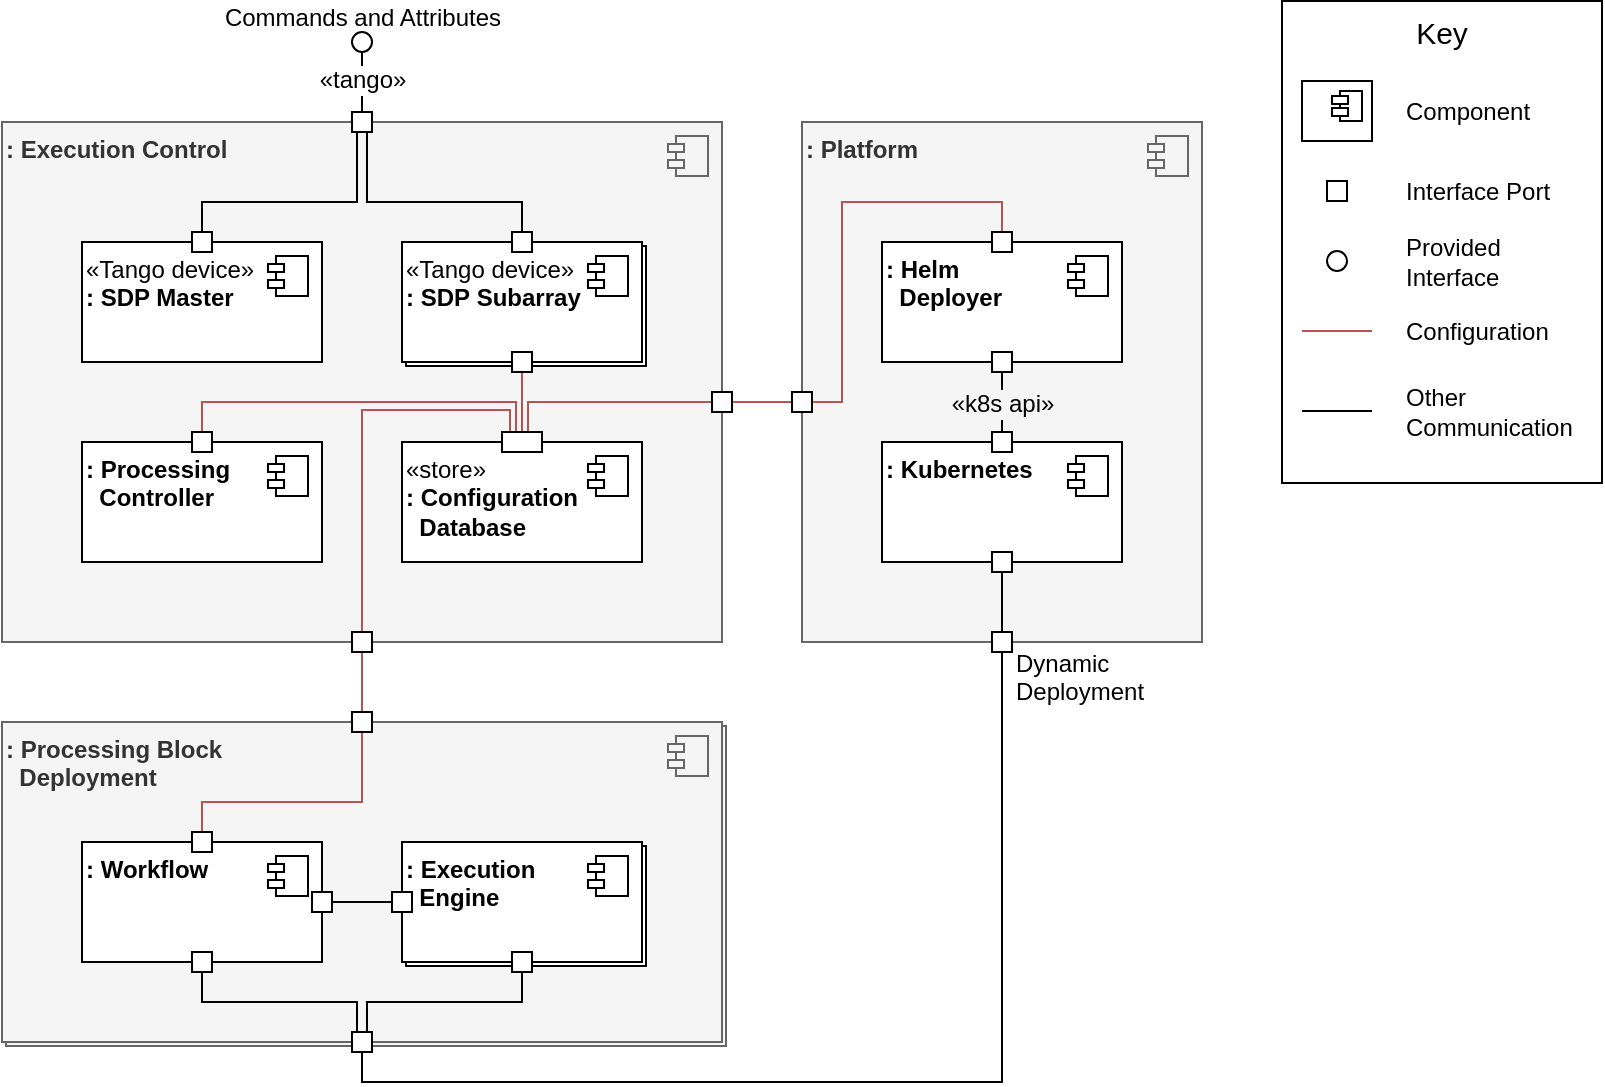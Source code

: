 <mxfile version="12.4.2" type="device" pages="1"><diagram id="AQSn1Abr5aOhVRbpWcEU" name="Page-1"><mxGraphModel dx="1192" dy="815" grid="1" gridSize="10" guides="1" tooltips="1" connect="1" arrows="1" fold="1" page="1" pageScale="1" pageWidth="1200" pageHeight="1000" math="0" shadow="0"><root><mxCell id="0"/><mxCell id="1" parent="0"/><mxCell id="IA9fITV0DIfL2BPUukQ6-76" value="" style="rounded=0;whiteSpace=wrap;html=1;labelBackgroundColor=#FFFFFF;align=left;fillColor=#f5f5f5;strokeColor=#666666;fontColor=#333333;" parent="1" vertex="1"><mxGeometry x="202" y="522" width="360" height="160" as="geometry"/></mxCell><mxCell id="IA9fITV0DIfL2BPUukQ6-66" value="&lt;b&gt;: Processing Block&lt;br&gt;&amp;nbsp; Deployment&lt;br&gt;&lt;br&gt;&lt;/b&gt;" style="html=1;align=left;verticalAlign=top;fillColor=#f5f5f5;strokeColor=#666666;fontColor=#333333;" parent="1" vertex="1"><mxGeometry x="200" y="520" width="360" height="160" as="geometry"/></mxCell><mxCell id="IA9fITV0DIfL2BPUukQ6-67" value="" style="shape=component;jettyWidth=8;jettyHeight=4;fillColor=#f5f5f5;strokeColor=#666666;fontColor=#333333;" parent="IA9fITV0DIfL2BPUukQ6-66" vertex="1"><mxGeometry x="1" width="20" height="20" relative="1" as="geometry"><mxPoint x="-27" y="7" as="offset"/></mxGeometry></mxCell><mxCell id="IA9fITV0DIfL2BPUukQ6-18" value="" style="rounded=0;whiteSpace=wrap;html=1;fillColor=#ffffff;" parent="1" vertex="1"><mxGeometry x="402" y="582" width="120" height="60" as="geometry"/></mxCell><mxCell id="IA9fITV0DIfL2BPUukQ6-1" value="&lt;b&gt;: Execution Control&lt;/b&gt;" style="html=1;align=left;verticalAlign=top;fillColor=#f5f5f5;strokeColor=#666666;fontColor=#333333;" parent="1" vertex="1"><mxGeometry x="200" y="220" width="360" height="260" as="geometry"/></mxCell><mxCell id="IA9fITV0DIfL2BPUukQ6-2" value="" style="shape=component;jettyWidth=8;jettyHeight=4;fillColor=#f5f5f5;strokeColor=#666666;fontColor=#333333;" parent="IA9fITV0DIfL2BPUukQ6-1" vertex="1"><mxGeometry x="1" width="20" height="20" relative="1" as="geometry"><mxPoint x="-27" y="7" as="offset"/></mxGeometry></mxCell><mxCell id="IA9fITV0DIfL2BPUukQ6-17" value="" style="rounded=0;whiteSpace=wrap;html=1;fillColor=#ffffff;" parent="1" vertex="1"><mxGeometry x="402" y="282" width="120" height="60" as="geometry"/></mxCell><mxCell id="IA9fITV0DIfL2BPUukQ6-3" value="&lt;b&gt;: Platform&lt;/b&gt;" style="html=1;align=left;verticalAlign=top;fillColor=#f5f5f5;strokeColor=#666666;fontColor=#333333;" parent="1" vertex="1"><mxGeometry x="600" y="220" width="200" height="260" as="geometry"/></mxCell><mxCell id="IA9fITV0DIfL2BPUukQ6-4" value="" style="shape=component;jettyWidth=8;jettyHeight=4;fillColor=#f5f5f5;strokeColor=#666666;fontColor=#333333;" parent="IA9fITV0DIfL2BPUukQ6-3" vertex="1"><mxGeometry x="1" width="20" height="20" relative="1" as="geometry"><mxPoint x="-27" y="7" as="offset"/></mxGeometry></mxCell><mxCell id="y34FtO4dKCvPNzg5yY5F-2" value="«Tango device»&lt;br&gt;&lt;b&gt;: SDP&amp;nbsp;&lt;/b&gt;&lt;b&gt;Subarray&lt;/b&gt;" style="html=1;align=left;verticalAlign=top;" parent="1" vertex="1"><mxGeometry x="400" y="280" width="120" height="60" as="geometry"/></mxCell><mxCell id="y34FtO4dKCvPNzg5yY5F-3" value="" style="shape=component;jettyWidth=8;jettyHeight=4;" parent="y34FtO4dKCvPNzg5yY5F-2" vertex="1"><mxGeometry x="1" width="20" height="20" relative="1" as="geometry"><mxPoint x="-27" y="7" as="offset"/></mxGeometry></mxCell><mxCell id="y34FtO4dKCvPNzg5yY5F-5" value="«Tango device»&lt;br&gt;&lt;b&gt;: SDP Master&lt;/b&gt;" style="html=1;align=left;verticalAlign=top;" parent="1" vertex="1"><mxGeometry x="240" y="280" width="120" height="60" as="geometry"/></mxCell><mxCell id="y34FtO4dKCvPNzg5yY5F-6" value="" style="shape=component;jettyWidth=8;jettyHeight=4;" parent="y34FtO4dKCvPNzg5yY5F-5" vertex="1"><mxGeometry x="1" width="20" height="20" relative="1" as="geometry"><mxPoint x="-27" y="7" as="offset"/></mxGeometry></mxCell><mxCell id="IA9fITV0DIfL2BPUukQ6-75" value="" style="edgeStyle=orthogonalEdgeStyle;rounded=0;orthogonalLoop=1;jettySize=auto;html=1;startArrow=none;startFill=0;endArrow=none;endFill=0;" parent="1" source="y34FtO4dKCvPNzg5yY5F-7" target="y34FtO4dKCvPNzg5yY5F-2" edge="1"><mxGeometry relative="1" as="geometry"/></mxCell><mxCell id="y34FtO4dKCvPNzg5yY5F-7" value="«store»&lt;br&gt;&lt;b&gt;: Configuration&lt;br&gt;&amp;nbsp; Database&lt;/b&gt;" style="html=1;align=left;verticalAlign=top;" parent="1" vertex="1"><mxGeometry x="400" y="380" width="120" height="60" as="geometry"/></mxCell><mxCell id="y34FtO4dKCvPNzg5yY5F-8" value="" style="shape=component;jettyWidth=8;jettyHeight=4;" parent="y34FtO4dKCvPNzg5yY5F-7" vertex="1"><mxGeometry x="1" width="20" height="20" relative="1" as="geometry"><mxPoint x="-27" y="7" as="offset"/></mxGeometry></mxCell><mxCell id="IA9fITV0DIfL2BPUukQ6-55" value="" style="edgeStyle=orthogonalEdgeStyle;rounded=0;orthogonalLoop=1;jettySize=auto;html=1;startArrow=none;startFill=0;endArrow=none;endFill=0;" parent="1" source="y34FtO4dKCvPNzg5yY5F-9" target="IA9fITV0DIfL2BPUukQ6-5" edge="1"><mxGeometry relative="1" as="geometry"/></mxCell><mxCell id="y34FtO4dKCvPNzg5yY5F-9" value="&lt;b&gt;: Helm&lt;br&gt;&amp;nbsp; Deployer&lt;br&gt;&lt;br&gt;&lt;/b&gt;" style="html=1;align=left;verticalAlign=top;" parent="1" vertex="1"><mxGeometry x="640" y="280" width="120" height="60" as="geometry"/></mxCell><mxCell id="y34FtO4dKCvPNzg5yY5F-10" value="" style="shape=component;jettyWidth=8;jettyHeight=4;" parent="y34FtO4dKCvPNzg5yY5F-9" vertex="1"><mxGeometry x="1" width="20" height="20" relative="1" as="geometry"><mxPoint x="-27" y="7" as="offset"/></mxGeometry></mxCell><mxCell id="y34FtO4dKCvPNzg5yY5F-11" value="&lt;b&gt;: Processing&lt;br&gt;&amp;nbsp; Controller&lt;/b&gt;" style="html=1;align=left;verticalAlign=top;" parent="1" vertex="1"><mxGeometry x="240" y="380" width="120" height="60" as="geometry"/></mxCell><mxCell id="y34FtO4dKCvPNzg5yY5F-12" value="" style="shape=component;jettyWidth=8;jettyHeight=4;" parent="y34FtO4dKCvPNzg5yY5F-11" vertex="1"><mxGeometry x="1" width="20" height="20" relative="1" as="geometry"><mxPoint x="-27" y="7" as="offset"/></mxGeometry></mxCell><mxCell id="IA9fITV0DIfL2BPUukQ6-5" value="&lt;b&gt;: Kubernetes&lt;br&gt;&lt;/b&gt;" style="html=1;align=left;verticalAlign=top;" parent="1" vertex="1"><mxGeometry x="640" y="380" width="120" height="60" as="geometry"/></mxCell><mxCell id="IA9fITV0DIfL2BPUukQ6-6" value="" style="shape=component;jettyWidth=8;jettyHeight=4;" parent="IA9fITV0DIfL2BPUukQ6-5" vertex="1"><mxGeometry x="1" width="20" height="20" relative="1" as="geometry"><mxPoint x="-27" y="7" as="offset"/></mxGeometry></mxCell><mxCell id="IA9fITV0DIfL2BPUukQ6-7" value="&lt;b&gt;: Workflow&lt;/b&gt;" style="html=1;align=left;verticalAlign=top;" parent="1" vertex="1"><mxGeometry x="240" y="580" width="120" height="60" as="geometry"/></mxCell><mxCell id="IA9fITV0DIfL2BPUukQ6-8" value="" style="shape=component;jettyWidth=8;jettyHeight=4;" parent="IA9fITV0DIfL2BPUukQ6-7" vertex="1"><mxGeometry x="1" width="20" height="20" relative="1" as="geometry"><mxPoint x="-27" y="7" as="offset"/></mxGeometry></mxCell><mxCell id="IA9fITV0DIfL2BPUukQ6-9" value="&lt;b&gt;: Execution&lt;br&gt;&amp;nbsp; Engine&lt;br&gt;&lt;/b&gt;" style="html=1;align=left;verticalAlign=top;" parent="1" vertex="1"><mxGeometry x="400" y="580" width="120" height="60" as="geometry"/></mxCell><mxCell id="IA9fITV0DIfL2BPUukQ6-10" value="" style="shape=component;jettyWidth=8;jettyHeight=4;" parent="IA9fITV0DIfL2BPUukQ6-9" vertex="1"><mxGeometry x="1" width="20" height="20" relative="1" as="geometry"><mxPoint x="-27" y="7" as="offset"/></mxGeometry></mxCell><mxCell id="IA9fITV0DIfL2BPUukQ6-41" style="edgeStyle=orthogonalEdgeStyle;rounded=0;orthogonalLoop=1;jettySize=auto;html=1;exitX=0.25;exitY=1;exitDx=0;exitDy=0;entryX=0.5;entryY=0;entryDx=0;entryDy=0;startArrow=none;startFill=0;endArrow=none;endFill=0;" parent="1" source="IA9fITV0DIfL2BPUukQ6-11" target="IA9fITV0DIfL2BPUukQ6-39" edge="1"><mxGeometry relative="1" as="geometry"><Array as="points"><mxPoint x="378" y="260"/><mxPoint x="300" y="260"/></Array></mxGeometry></mxCell><mxCell id="IA9fITV0DIfL2BPUukQ6-42" style="edgeStyle=orthogonalEdgeStyle;rounded=0;orthogonalLoop=1;jettySize=auto;html=1;exitX=0.75;exitY=1;exitDx=0;exitDy=0;entryX=0.5;entryY=0;entryDx=0;entryDy=0;startArrow=none;startFill=0;endArrow=none;endFill=0;" parent="1" source="IA9fITV0DIfL2BPUukQ6-11" target="IA9fITV0DIfL2BPUukQ6-38" edge="1"><mxGeometry relative="1" as="geometry"><Array as="points"><mxPoint x="382" y="260"/><mxPoint x="460" y="260"/></Array></mxGeometry></mxCell><mxCell id="IA9fITV0DIfL2BPUukQ6-11" value="" style="html=1;aspect=fixed;fillColor=#ffffff;verticalAlign=bottom;spacingBottom=10;" parent="1" vertex="1"><mxGeometry x="375" y="215" width="10" height="10" as="geometry"/></mxCell><mxCell id="IA9fITV0DIfL2BPUukQ6-48" style="edgeStyle=orthogonalEdgeStyle;rounded=0;orthogonalLoop=1;jettySize=auto;html=1;exitX=1;exitY=0.5;exitDx=0;exitDy=0;entryX=0;entryY=0.5;entryDx=0;entryDy=0;startArrow=none;startFill=0;endArrow=none;endFill=0;fillColor=#f8cecc;strokeColor=#b85450;" parent="1" source="IA9fITV0DIfL2BPUukQ6-20" target="IA9fITV0DIfL2BPUukQ6-46" edge="1"><mxGeometry relative="1" as="geometry"/></mxCell><mxCell id="IA9fITV0DIfL2BPUukQ6-44" style="edgeStyle=orthogonalEdgeStyle;rounded=0;orthogonalLoop=1;jettySize=auto;html=1;exitX=0.5;exitY=0;exitDx=0;exitDy=0;entryX=0.35;entryY=0;entryDx=0;entryDy=0;startArrow=none;startFill=0;endArrow=none;endFill=0;fillColor=#f8cecc;strokeColor=#b85450;entryPerimeter=0;" parent="1" source="IA9fITV0DIfL2BPUukQ6-21" target="IA9fITV0DIfL2BPUukQ6-22" edge="1"><mxGeometry relative="1" as="geometry"><Array as="points"><mxPoint x="300" y="360"/><mxPoint x="457" y="360"/></Array></mxGeometry></mxCell><mxCell id="IA9fITV0DIfL2BPUukQ6-21" value="" style="whiteSpace=wrap;html=1;aspect=fixed;fillColor=#ffffff;" parent="1" vertex="1"><mxGeometry x="295" y="375" width="10" height="10" as="geometry"/></mxCell><mxCell id="IA9fITV0DIfL2BPUukQ6-45" style="edgeStyle=orthogonalEdgeStyle;rounded=0;orthogonalLoop=1;jettySize=auto;html=1;exitX=0.65;exitY=0;exitDx=0;exitDy=0;entryX=0;entryY=0.5;entryDx=0;entryDy=0;startArrow=none;startFill=0;endArrow=none;endFill=0;fillColor=#f8cecc;strokeColor=#b85450;exitPerimeter=0;" parent="1" source="IA9fITV0DIfL2BPUukQ6-22" target="IA9fITV0DIfL2BPUukQ6-20" edge="1"><mxGeometry relative="1" as="geometry"><Array as="points"><mxPoint x="463" y="360"/></Array></mxGeometry></mxCell><mxCell id="IA9fITV0DIfL2BPUukQ6-51" value="" style="edgeStyle=orthogonalEdgeStyle;rounded=0;orthogonalLoop=1;jettySize=auto;html=1;startArrow=none;startFill=0;endArrow=none;endFill=0;entryX=0.5;entryY=1;entryDx=0;entryDy=0;fillColor=#f8cecc;strokeColor=#b85450;" parent="1" source="IA9fITV0DIfL2BPUukQ6-68" target="IA9fITV0DIfL2BPUukQ6-19" edge="1"><mxGeometry relative="1" as="geometry"><mxPoint x="360" y="510" as="targetPoint"/><Array as="points"/></mxGeometry></mxCell><mxCell id="IA9fITV0DIfL2BPUukQ6-28" value="" style="whiteSpace=wrap;html=1;aspect=fixed;fillColor=#ffffff;" parent="1" vertex="1"><mxGeometry x="695" y="375" width="10" height="10" as="geometry"/></mxCell><mxCell id="IA9fITV0DIfL2BPUukQ6-73" style="edgeStyle=orthogonalEdgeStyle;rounded=0;orthogonalLoop=1;jettySize=auto;html=1;exitX=0.25;exitY=0;exitDx=0;exitDy=0;entryX=0.5;entryY=1;entryDx=0;entryDy=0;startArrow=none;startFill=0;endArrow=none;endFill=0;" parent="1" source="IA9fITV0DIfL2BPUukQ6-30" target="IA9fITV0DIfL2BPUukQ6-72" edge="1"><mxGeometry relative="1" as="geometry"><Array as="points"><mxPoint x="378" y="660"/><mxPoint x="300" y="660"/></Array></mxGeometry></mxCell><mxCell id="IA9fITV0DIfL2BPUukQ6-74" style="edgeStyle=orthogonalEdgeStyle;rounded=0;orthogonalLoop=1;jettySize=auto;html=1;exitX=0.75;exitY=0;exitDx=0;exitDy=0;entryX=0.5;entryY=1;entryDx=0;entryDy=0;startArrow=none;startFill=0;endArrow=none;endFill=0;" parent="1" source="IA9fITV0DIfL2BPUukQ6-30" target="IA9fITV0DIfL2BPUukQ6-36" edge="1"><mxGeometry relative="1" as="geometry"><Array as="points"><mxPoint x="383" y="660"/><mxPoint x="460" y="660"/></Array></mxGeometry></mxCell><mxCell id="IA9fITV0DIfL2BPUukQ6-30" value="" style="whiteSpace=wrap;html=1;aspect=fixed;fillColor=#ffffff;" parent="1" vertex="1"><mxGeometry x="375" y="675" width="10" height="10" as="geometry"/></mxCell><mxCell id="IA9fITV0DIfL2BPUukQ6-35" style="edgeStyle=orthogonalEdgeStyle;rounded=0;orthogonalLoop=1;jettySize=auto;html=1;exitX=0.5;exitY=1;exitDx=0;exitDy=0;entryX=0.5;entryY=0;entryDx=0;entryDy=0;startArrow=none;startFill=0;endArrow=none;endFill=0;" parent="1" source="IA9fITV0DIfL2BPUukQ6-31" target="IA9fITV0DIfL2BPUukQ6-28" edge="1"><mxGeometry relative="1" as="geometry"/></mxCell><mxCell id="IA9fITV0DIfL2BPUukQ6-52" value="&lt;span style=&quot;text-align: left&quot;&gt;«k8s api»&lt;/span&gt;" style="text;html=1;align=center;verticalAlign=middle;resizable=0;points=[];;labelBackgroundColor=#F5F5F5;" parent="IA9fITV0DIfL2BPUukQ6-35" vertex="1" connectable="0"><mxGeometry x="0.022" relative="1" as="geometry"><mxPoint as="offset"/></mxGeometry></mxCell><mxCell id="IA9fITV0DIfL2BPUukQ6-31" value="" style="whiteSpace=wrap;html=1;aspect=fixed;fillColor=#ffffff;" parent="1" vertex="1"><mxGeometry x="695" y="335" width="10" height="10" as="geometry"/></mxCell><mxCell id="IA9fITV0DIfL2BPUukQ6-36" value="" style="whiteSpace=wrap;html=1;aspect=fixed;fillColor=#ffffff;" parent="1" vertex="1"><mxGeometry x="455" y="635" width="10" height="10" as="geometry"/></mxCell><mxCell id="IA9fITV0DIfL2BPUukQ6-43" style="edgeStyle=orthogonalEdgeStyle;rounded=0;orthogonalLoop=1;jettySize=auto;html=1;exitX=0.5;exitY=1;exitDx=0;exitDy=0;entryX=0.5;entryY=0;entryDx=0;entryDy=0;startArrow=none;startFill=0;endArrow=none;endFill=0;fillColor=#f8cecc;strokeColor=#b85450;" parent="1" source="IA9fITV0DIfL2BPUukQ6-37" target="IA9fITV0DIfL2BPUukQ6-22" edge="1"><mxGeometry relative="1" as="geometry"/></mxCell><mxCell id="IA9fITV0DIfL2BPUukQ6-37" value="" style="whiteSpace=wrap;html=1;aspect=fixed;fillColor=#ffffff;" parent="1" vertex="1"><mxGeometry x="455" y="335" width="10" height="10" as="geometry"/></mxCell><mxCell id="IA9fITV0DIfL2BPUukQ6-38" value="" style="whiteSpace=wrap;html=1;aspect=fixed;fillColor=#ffffff;" parent="1" vertex="1"><mxGeometry x="455" y="275" width="10" height="10" as="geometry"/></mxCell><mxCell id="IA9fITV0DIfL2BPUukQ6-39" value="" style="whiteSpace=wrap;html=1;aspect=fixed;fillColor=#ffffff;" parent="1" vertex="1"><mxGeometry x="295" y="275" width="10" height="10" as="geometry"/></mxCell><mxCell id="IA9fITV0DIfL2BPUukQ6-49" style="edgeStyle=orthogonalEdgeStyle;rounded=0;orthogonalLoop=1;jettySize=auto;html=1;exitX=1;exitY=0.5;exitDx=0;exitDy=0;entryX=0.5;entryY=0;entryDx=0;entryDy=0;startArrow=none;startFill=0;endArrow=none;endFill=0;fillColor=#f8cecc;strokeColor=#b85450;" parent="1" source="IA9fITV0DIfL2BPUukQ6-46" target="IA9fITV0DIfL2BPUukQ6-29" edge="1"><mxGeometry relative="1" as="geometry"><Array as="points"><mxPoint x="620" y="360"/><mxPoint x="620" y="260"/><mxPoint x="700" y="260"/></Array></mxGeometry></mxCell><mxCell id="IA9fITV0DIfL2BPUukQ6-50" style="edgeStyle=orthogonalEdgeStyle;rounded=0;orthogonalLoop=1;jettySize=auto;html=1;entryX=0.5;entryY=0;entryDx=0;entryDy=0;startArrow=none;startFill=0;endArrow=none;endFill=0;fillColor=#f8cecc;strokeColor=#b85450;exitX=0.2;exitY=0;exitDx=0;exitDy=0;exitPerimeter=0;" parent="1" source="IA9fITV0DIfL2BPUukQ6-22" target="IA9fITV0DIfL2BPUukQ6-19" edge="1"><mxGeometry relative="1" as="geometry"><mxPoint x="440" y="370" as="sourcePoint"/><Array as="points"><mxPoint x="454" y="364"/><mxPoint x="380" y="364"/></Array></mxGeometry></mxCell><mxCell id="IA9fITV0DIfL2BPUukQ6-22" value="" style="whiteSpace=wrap;html=1;fillColor=#ffffff;" parent="1" vertex="1"><mxGeometry x="450" y="375" width="20" height="10" as="geometry"/></mxCell><mxCell id="IA9fITV0DIfL2BPUukQ6-20" value="" style="whiteSpace=wrap;html=1;aspect=fixed;fillColor=#ffffff;" parent="1" vertex="1"><mxGeometry x="555" y="355" width="10" height="10" as="geometry"/></mxCell><mxCell id="IA9fITV0DIfL2BPUukQ6-46" value="" style="whiteSpace=wrap;html=1;aspect=fixed;fillColor=#ffffff;fontStyle=1" parent="1" vertex="1"><mxGeometry x="595" y="355" width="10" height="10" as="geometry"/></mxCell><mxCell id="IA9fITV0DIfL2BPUukQ6-29" value="" style="whiteSpace=wrap;html=1;aspect=fixed;fillColor=#ffffff;" parent="1" vertex="1"><mxGeometry x="695" y="275" width="10" height="10" as="geometry"/></mxCell><mxCell id="IA9fITV0DIfL2BPUukQ6-19" value="" style="whiteSpace=wrap;html=1;aspect=fixed;fillColor=#ffffff;" parent="1" vertex="1"><mxGeometry x="375" y="475" width="10" height="10" as="geometry"/></mxCell><mxCell id="IA9fITV0DIfL2BPUukQ6-62" style="edgeStyle=orthogonalEdgeStyle;rounded=0;orthogonalLoop=1;jettySize=auto;html=1;exitX=0.5;exitY=1;exitDx=0;exitDy=0;startArrow=none;startFill=0;endArrow=none;endFill=0;entryX=0.5;entryY=1;entryDx=0;entryDy=0;" parent="1" source="IA9fITV0DIfL2BPUukQ6-60" target="IA9fITV0DIfL2BPUukQ6-30" edge="1"><mxGeometry relative="1" as="geometry"><mxPoint x="360" y="800" as="targetPoint"/><Array as="points"><mxPoint x="700" y="700"/><mxPoint x="380" y="700"/></Array></mxGeometry></mxCell><mxCell id="IA9fITV0DIfL2BPUukQ6-60" value="Dynamic&lt;br&gt;Deployment" style="whiteSpace=wrap;html=1;aspect=fixed;fillColor=#ffffff;align=left;verticalAlign=top;spacingLeft=10;spacingTop=2;" parent="1" vertex="1"><mxGeometry x="695" y="475" width="10" height="10" as="geometry"/></mxCell><mxCell id="IA9fITV0DIfL2BPUukQ6-65" style="edgeStyle=orthogonalEdgeStyle;rounded=0;orthogonalLoop=1;jettySize=auto;html=1;exitX=0.5;exitY=1;exitDx=0;exitDy=0;entryX=0.5;entryY=0;entryDx=0;entryDy=0;startArrow=none;startFill=0;endArrow=none;endFill=0;" parent="1" source="IA9fITV0DIfL2BPUukQ6-61" target="IA9fITV0DIfL2BPUukQ6-60" edge="1"><mxGeometry relative="1" as="geometry"><Array as="points"><mxPoint x="700" y="450"/><mxPoint x="700" y="450"/></Array></mxGeometry></mxCell><mxCell id="IA9fITV0DIfL2BPUukQ6-61" value="" style="whiteSpace=wrap;html=1;aspect=fixed;fillColor=#ffffff;" parent="1" vertex="1"><mxGeometry x="695" y="435" width="10" height="10" as="geometry"/></mxCell><mxCell id="IA9fITV0DIfL2BPUukQ6-69" value="" style="edgeStyle=orthogonalEdgeStyle;rounded=0;orthogonalLoop=1;jettySize=auto;html=1;startArrow=none;startFill=0;endArrow=none;endFill=0;entryX=0.5;entryY=1;entryDx=0;entryDy=0;fillColor=#f8cecc;strokeColor=#b85450;" parent="1" source="IA9fITV0DIfL2BPUukQ6-27" target="IA9fITV0DIfL2BPUukQ6-68" edge="1"><mxGeometry relative="1" as="geometry"><mxPoint x="300" y="575" as="sourcePoint"/><mxPoint x="380" y="485" as="targetPoint"/><Array as="points"><mxPoint x="300" y="560"/><mxPoint x="380" y="560"/></Array></mxGeometry></mxCell><mxCell id="IA9fITV0DIfL2BPUukQ6-72" value="" style="whiteSpace=wrap;html=1;aspect=fixed;fillColor=#ffffff;" parent="1" vertex="1"><mxGeometry x="295" y="635" width="10" height="10" as="geometry"/></mxCell><mxCell id="IA9fITV0DIfL2BPUukQ6-27" value="" style="whiteSpace=wrap;html=1;aspect=fixed;fillColor=#ffffff;fontStyle=1" parent="1" vertex="1"><mxGeometry x="295" y="575" width="10" height="10" as="geometry"/></mxCell><mxCell id="IA9fITV0DIfL2BPUukQ6-68" value="" style="whiteSpace=wrap;html=1;aspect=fixed;fillColor=#ffffff;" parent="1" vertex="1"><mxGeometry x="375" y="515" width="10" height="10" as="geometry"/></mxCell><mxCell id="IA9fITV0DIfL2BPUukQ6-81" style="edgeStyle=orthogonalEdgeStyle;rounded=0;orthogonalLoop=1;jettySize=auto;html=1;exitX=1;exitY=0.5;exitDx=0;exitDy=0;entryX=0;entryY=0.5;entryDx=0;entryDy=0;startArrow=none;startFill=0;endArrow=none;endFill=0;" parent="1" source="IA9fITV0DIfL2BPUukQ6-77" target="IA9fITV0DIfL2BPUukQ6-80" edge="1"><mxGeometry relative="1" as="geometry"/></mxCell><mxCell id="IA9fITV0DIfL2BPUukQ6-77" value="" style="whiteSpace=wrap;html=1;aspect=fixed;fillColor=#ffffff;fontStyle=1" parent="1" vertex="1"><mxGeometry x="355" y="605" width="10" height="10" as="geometry"/></mxCell><mxCell id="IA9fITV0DIfL2BPUukQ6-80" value="" style="whiteSpace=wrap;html=1;aspect=fixed;fillColor=#ffffff;fontStyle=1" parent="1" vertex="1"><mxGeometry x="395" y="605" width="10" height="10" as="geometry"/></mxCell><mxCell id="MbezT6trvenFSjsfgPcQ-2" style="edgeStyle=orthogonalEdgeStyle;rounded=0;orthogonalLoop=1;jettySize=auto;html=1;exitX=0.5;exitY=1;exitDx=0;exitDy=0;entryX=0.5;entryY=0;entryDx=0;entryDy=0;endArrow=none;endFill=0;" edge="1" parent="1" source="MbezT6trvenFSjsfgPcQ-1" target="IA9fITV0DIfL2BPUukQ6-11"><mxGeometry relative="1" as="geometry"/></mxCell><mxCell id="MbezT6trvenFSjsfgPcQ-3" value="«tango»" style="text;html=1;align=center;verticalAlign=middle;resizable=0;points=[];;labelBackgroundColor=#ffffff;" vertex="1" connectable="0" parent="MbezT6trvenFSjsfgPcQ-2"><mxGeometry x="-0.067" relative="1" as="geometry"><mxPoint y="-0.33" as="offset"/></mxGeometry></mxCell><mxCell id="MbezT6trvenFSjsfgPcQ-1" value="Commands and Attributes" style="ellipse;html=1;aspect=fixed;verticalAlign=bottom;spacingBottom=8;" vertex="1" parent="1"><mxGeometry x="375" y="175" width="10" height="10" as="geometry"/></mxCell><mxCell id="MbezT6trvenFSjsfgPcQ-13" value="" style="group;fillColor=#ffffff;" vertex="1" connectable="0" parent="1"><mxGeometry x="840" y="159.5" width="160" height="241" as="geometry"/></mxCell><mxCell id="IA9fITV0DIfL2BPUukQ6-83" value="&lt;font style=&quot;font-size: 15px&quot;&gt;Key&lt;/font&gt;" style="rounded=0;whiteSpace=wrap;html=1;labelBackgroundColor=#FFFFFF;align=center;verticalAlign=top;fillColor=none;" parent="MbezT6trvenFSjsfgPcQ-13" vertex="1"><mxGeometry width="160" height="241" as="geometry"/></mxCell><mxCell id="IA9fITV0DIfL2BPUukQ6-84" value="" style="html=1;align=left;verticalAlign=top;" parent="MbezT6trvenFSjsfgPcQ-13" vertex="1"><mxGeometry x="10" y="40" width="35" height="30" as="geometry"/></mxCell><mxCell id="IA9fITV0DIfL2BPUukQ6-85" value="" style="shape=component;jettyWidth=8;jettyHeight=4;" parent="IA9fITV0DIfL2BPUukQ6-84" vertex="1"><mxGeometry x="1" width="15" height="15" relative="1" as="geometry"><mxPoint x="-20" y="5" as="offset"/></mxGeometry></mxCell><mxCell id="IA9fITV0DIfL2BPUukQ6-90" value="" style="whiteSpace=wrap;html=1;aspect=fixed;fillColor=#ffffff;" parent="MbezT6trvenFSjsfgPcQ-13" vertex="1"><mxGeometry x="22.5" y="90" width="10" height="10" as="geometry"/></mxCell><mxCell id="IA9fITV0DIfL2BPUukQ6-91" value="" style="endArrow=none;html=1;fillColor=#f8cecc;strokeColor=#b85450;" parent="MbezT6trvenFSjsfgPcQ-13" edge="1"><mxGeometry width="50" height="50" relative="1" as="geometry"><mxPoint x="10" y="165" as="sourcePoint"/><mxPoint x="45" y="165" as="targetPoint"/></mxGeometry></mxCell><mxCell id="IA9fITV0DIfL2BPUukQ6-93" value="" style="endArrow=none;html=1;" parent="MbezT6trvenFSjsfgPcQ-13" edge="1"><mxGeometry width="50" height="50" relative="1" as="geometry"><mxPoint x="10" y="205" as="sourcePoint"/><mxPoint x="45" y="205" as="targetPoint"/></mxGeometry></mxCell><mxCell id="IA9fITV0DIfL2BPUukQ6-94" value="Component" style="text;html=1;align=left;verticalAlign=middle;resizable=0;points=[];;autosize=1;" parent="MbezT6trvenFSjsfgPcQ-13" vertex="1"><mxGeometry x="60" y="45" width="80" height="20" as="geometry"/></mxCell><mxCell id="IA9fITV0DIfL2BPUukQ6-95" value="Interface Port" style="text;html=1;align=left;verticalAlign=middle;resizable=0;points=[];;autosize=1;" parent="MbezT6trvenFSjsfgPcQ-13" vertex="1"><mxGeometry x="60" y="85" width="90" height="20" as="geometry"/></mxCell><mxCell id="IA9fITV0DIfL2BPUukQ6-97" value="Configuration" style="text;html=1;align=left;verticalAlign=middle;resizable=0;points=[];;autosize=1;" parent="MbezT6trvenFSjsfgPcQ-13" vertex="1"><mxGeometry x="60" y="155" width="90" height="20" as="geometry"/></mxCell><mxCell id="IA9fITV0DIfL2BPUukQ6-98" value="Other&lt;br&gt;Communication" style="text;html=1;align=left;verticalAlign=middle;resizable=0;points=[];;autosize=1;" parent="MbezT6trvenFSjsfgPcQ-13" vertex="1"><mxGeometry x="60" y="190" width="100" height="30" as="geometry"/></mxCell><mxCell id="IA9fITV0DIfL2BPUukQ6-99" style="edgeStyle=orthogonalEdgeStyle;rounded=0;orthogonalLoop=1;jettySize=auto;html=1;exitX=0.5;exitY=1;exitDx=0;exitDy=0;startArrow=none;startFill=0;endArrow=none;endFill=0;" parent="MbezT6trvenFSjsfgPcQ-13" source="IA9fITV0DIfL2BPUukQ6-83" target="IA9fITV0DIfL2BPUukQ6-83" edge="1"><mxGeometry relative="1" as="geometry"/></mxCell><mxCell id="MbezT6trvenFSjsfgPcQ-9" value="" style="ellipse;whiteSpace=wrap;html=1;aspect=fixed;fillColor=none;" vertex="1" parent="MbezT6trvenFSjsfgPcQ-13"><mxGeometry x="22.5" y="125" width="10" height="10" as="geometry"/></mxCell><mxCell id="MbezT6trvenFSjsfgPcQ-10" value="Provided&lt;br&gt;Interface" style="text;html=1;align=left;verticalAlign=middle;resizable=0;points=[];;autosize=1;" vertex="1" parent="MbezT6trvenFSjsfgPcQ-13"><mxGeometry x="60" y="115" width="60" height="30" as="geometry"/></mxCell></root></mxGraphModel></diagram></mxfile>